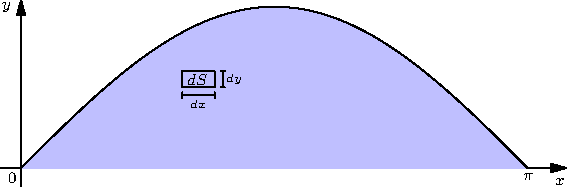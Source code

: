 size(10cm);

import graph;

defaultpen(fontsize(8pt));
dotfactor = 4;

real f(real x) {return sin(x);}

path ff = graph(f,0, pi, n=200, operator ..);
fill(ff -- (0, 0) -- cycle, paleblue);
draw(ff);

real dx = 0.2;
real dy = 0.1;
pair start_dxdy = (1, 0.5);

draw(box(start_dxdy, shift(dx,dy)*start_dxdy));
label("$dS$", start_dxdy, align=0.8*N+E);

draw(shift(0, -0.05) * (start_dxdy -- shift(dx, 0)*start_dxdy), L=Label("$dx$", position=MidPoint), Bars(3pt), p=fontsize(6pt));
draw(shift(0.05, 0) * (shift(dx, 0)*start_dxdy -- shift(dx, dy)*start_dxdy), L=Label("$dy$", position=MidPoint), Bars(2pt), p=fontsize(6pt));


xlimits(0, pi + 0.2);

xaxis(Label("$x$",align=2S), Arrow);
yaxis(Label("$y$",align=2W), Arrow);

label("$0$", (0, 0), align=W+S);
label("$\pi$", (pi, 0), align=S);
